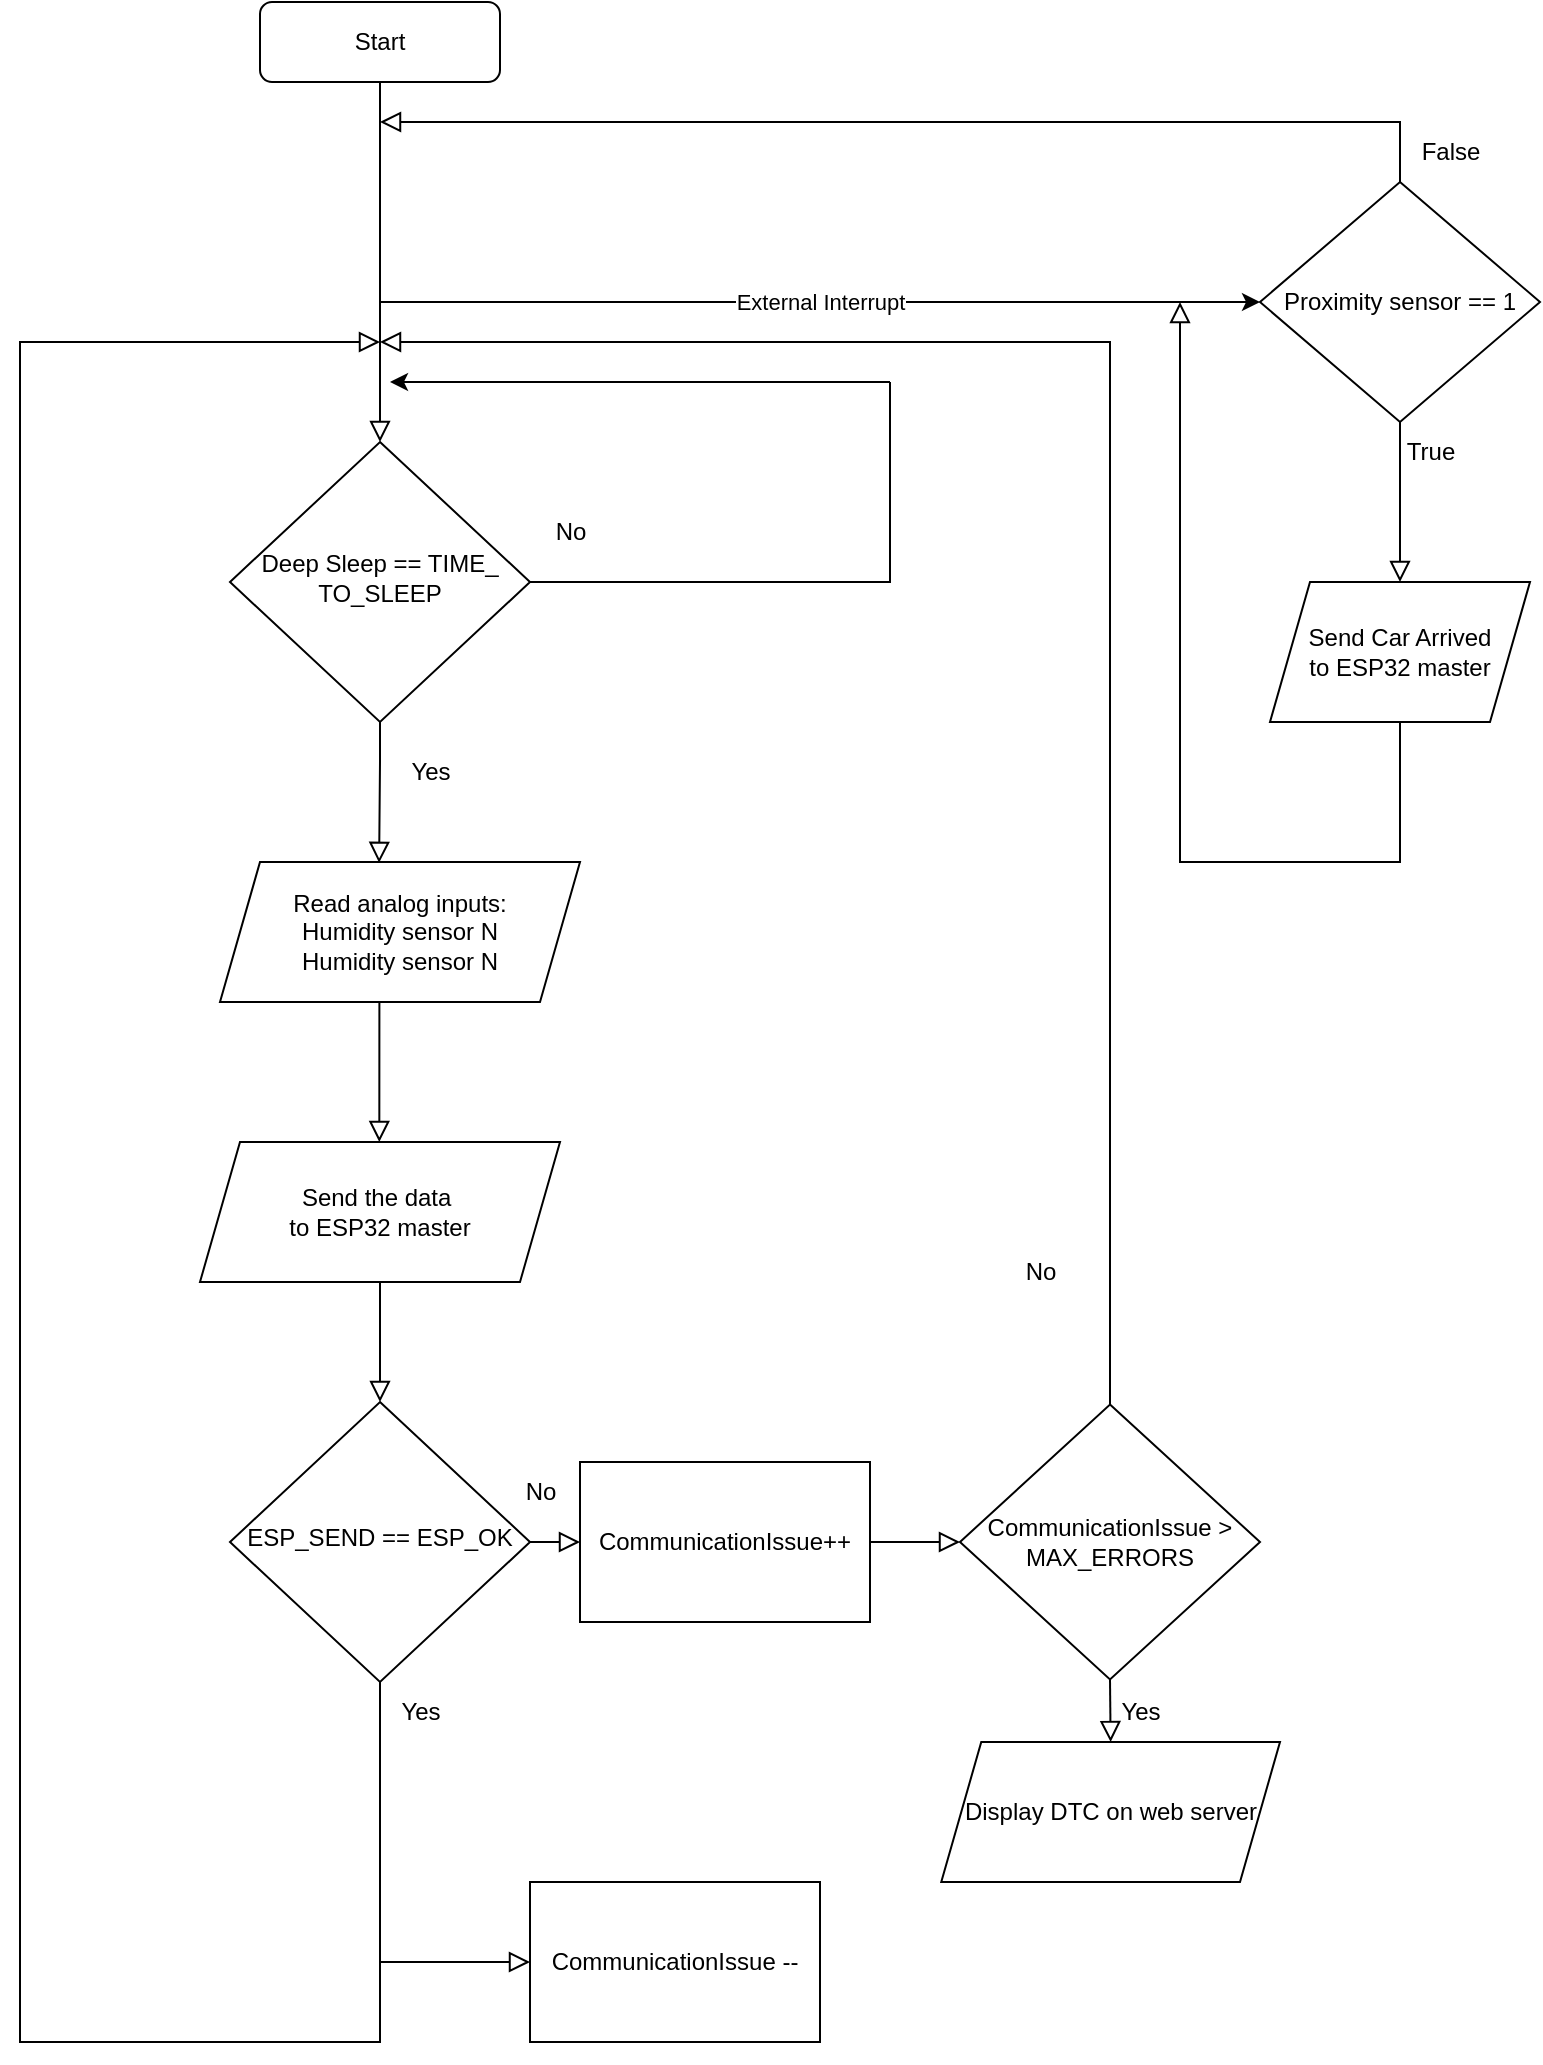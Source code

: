 <mxfile version="24.7.16">
  <diagram id="C5RBs43oDa-KdzZeNtuy" name="Page-1">
    <mxGraphModel dx="1793" dy="965" grid="1" gridSize="10" guides="1" tooltips="1" connect="1" arrows="1" fold="1" page="1" pageScale="1" pageWidth="827" pageHeight="1169" math="0" shadow="0">
      <root>
        <mxCell id="WIyWlLk6GJQsqaUBKTNV-0" />
        <mxCell id="WIyWlLk6GJQsqaUBKTNV-1" parent="WIyWlLk6GJQsqaUBKTNV-0" />
        <mxCell id="WIyWlLk6GJQsqaUBKTNV-2" value="" style="rounded=0;html=1;jettySize=auto;orthogonalLoop=1;fontSize=11;endArrow=block;endFill=0;endSize=8;strokeWidth=1;shadow=0;labelBackgroundColor=none;edgeStyle=orthogonalEdgeStyle;" parent="WIyWlLk6GJQsqaUBKTNV-1" source="WIyWlLk6GJQsqaUBKTNV-3" target="WIyWlLk6GJQsqaUBKTNV-6" edge="1">
          <mxGeometry relative="1" as="geometry">
            <Array as="points">
              <mxPoint x="220" y="260" />
              <mxPoint x="220" y="260" />
            </Array>
          </mxGeometry>
        </mxCell>
        <mxCell id="WIyWlLk6GJQsqaUBKTNV-3" value="Start" style="rounded=1;whiteSpace=wrap;html=1;fontSize=12;glass=0;strokeWidth=1;shadow=0;" parent="WIyWlLk6GJQsqaUBKTNV-1" vertex="1">
          <mxGeometry x="160" y="60" width="120" height="40" as="geometry" />
        </mxCell>
        <mxCell id="WIyWlLk6GJQsqaUBKTNV-6" value="Deep Sleep == TIME_&lt;div&gt;TO_SLEEP&lt;/div&gt;" style="rhombus;whiteSpace=wrap;html=1;shadow=0;fontFamily=Helvetica;fontSize=12;align=center;strokeWidth=1;spacing=6;spacingTop=-4;" parent="WIyWlLk6GJQsqaUBKTNV-1" vertex="1">
          <mxGeometry x="145" y="280" width="150" height="140" as="geometry" />
        </mxCell>
        <mxCell id="GXcp6RzqVgBk8jhXjUhr-2" value="&lt;div&gt;&lt;br&gt;&lt;/div&gt;Read analog inputs:&lt;div&gt;Humidity sensor N&lt;/div&gt;&lt;div&gt;Humidity sensor N&lt;/div&gt;&lt;div&gt;&lt;br&gt;&lt;/div&gt;" style="shape=parallelogram;perimeter=parallelogramPerimeter;whiteSpace=wrap;html=1;fixedSize=1;" vertex="1" parent="WIyWlLk6GJQsqaUBKTNV-1">
          <mxGeometry x="140" y="490" width="180" height="70" as="geometry" />
        </mxCell>
        <mxCell id="GXcp6RzqVgBk8jhXjUhr-5" value="" style="endArrow=none;html=1;rounded=0;exitX=1;exitY=0.5;exitDx=0;exitDy=0;" edge="1" parent="WIyWlLk6GJQsqaUBKTNV-1" source="WIyWlLk6GJQsqaUBKTNV-6">
          <mxGeometry width="50" height="50" relative="1" as="geometry">
            <mxPoint x="475" y="330" as="sourcePoint" />
            <mxPoint x="475" y="250" as="targetPoint" />
            <Array as="points">
              <mxPoint x="475" y="350" />
            </Array>
          </mxGeometry>
        </mxCell>
        <mxCell id="GXcp6RzqVgBk8jhXjUhr-7" value="" style="endArrow=classic;html=1;rounded=0;" edge="1" parent="WIyWlLk6GJQsqaUBKTNV-1">
          <mxGeometry width="50" height="50" relative="1" as="geometry">
            <mxPoint x="475" y="250" as="sourcePoint" />
            <mxPoint x="225" y="250" as="targetPoint" />
          </mxGeometry>
        </mxCell>
        <mxCell id="GXcp6RzqVgBk8jhXjUhr-11" value="Send the data&amp;nbsp;&lt;div&gt;to ESP32 master&lt;/div&gt;" style="shape=parallelogram;perimeter=parallelogramPerimeter;whiteSpace=wrap;html=1;fixedSize=1;" vertex="1" parent="WIyWlLk6GJQsqaUBKTNV-1">
          <mxGeometry x="130" y="630" width="180" height="70" as="geometry" />
        </mxCell>
        <mxCell id="GXcp6RzqVgBk8jhXjUhr-13" value="ESP_SEND == ESP_OK" style="rhombus;whiteSpace=wrap;html=1;shadow=0;fontFamily=Helvetica;fontSize=12;align=center;strokeWidth=1;spacing=6;spacingTop=-4;" vertex="1" parent="WIyWlLk6GJQsqaUBKTNV-1">
          <mxGeometry x="145" y="760" width="150" height="140" as="geometry" />
        </mxCell>
        <mxCell id="GXcp6RzqVgBk8jhXjUhr-24" value="" style="rounded=0;html=1;jettySize=auto;orthogonalLoop=1;fontSize=11;endArrow=block;endFill=0;endSize=8;strokeWidth=1;shadow=0;labelBackgroundColor=none;edgeStyle=orthogonalEdgeStyle;entryX=0.5;entryY=0;entryDx=0;entryDy=0;exitX=0.5;exitY=1;exitDx=0;exitDy=0;" edge="1" parent="WIyWlLk6GJQsqaUBKTNV-1" source="GXcp6RzqVgBk8jhXjUhr-11" target="GXcp6RzqVgBk8jhXjUhr-13">
          <mxGeometry x="-0.716" y="25" relative="1" as="geometry">
            <mxPoint as="offset" />
            <mxPoint x="220" y="702" as="sourcePoint" />
            <mxPoint x="219.92" y="755" as="targetPoint" />
            <Array as="points" />
          </mxGeometry>
        </mxCell>
        <mxCell id="GXcp6RzqVgBk8jhXjUhr-25" value="" style="rounded=0;html=1;jettySize=auto;orthogonalLoop=1;fontSize=11;endArrow=block;endFill=0;endSize=8;strokeWidth=1;shadow=0;labelBackgroundColor=none;edgeStyle=orthogonalEdgeStyle;exitX=0.5;exitY=1;exitDx=0;exitDy=0;entryX=0.5;entryY=0;entryDx=0;entryDy=0;" edge="1" parent="WIyWlLk6GJQsqaUBKTNV-1" source="GXcp6RzqVgBk8jhXjUhr-2">
          <mxGeometry x="-0.716" y="25" relative="1" as="geometry">
            <mxPoint as="offset" />
            <mxPoint x="219.66" y="575" as="sourcePoint" />
            <mxPoint x="219.66" y="630" as="targetPoint" />
            <Array as="points">
              <mxPoint x="220" y="560" />
            </Array>
          </mxGeometry>
        </mxCell>
        <mxCell id="GXcp6RzqVgBk8jhXjUhr-26" value="" style="rounded=0;html=1;jettySize=auto;orthogonalLoop=1;fontSize=11;endArrow=block;endFill=0;endSize=8;strokeWidth=1;shadow=0;labelBackgroundColor=none;edgeStyle=orthogonalEdgeStyle;entryX=0.442;entryY=0.006;entryDx=0;entryDy=0;exitX=0.5;exitY=1;exitDx=0;exitDy=0;entryPerimeter=0;" edge="1" parent="WIyWlLk6GJQsqaUBKTNV-1" source="WIyWlLk6GJQsqaUBKTNV-6" target="GXcp6RzqVgBk8jhXjUhr-2">
          <mxGeometry x="-0.716" y="25" relative="1" as="geometry">
            <mxPoint as="offset" />
            <mxPoint x="219" y="430" as="sourcePoint" />
            <mxPoint x="219.29" y="485" as="targetPoint" />
            <Array as="points">
              <mxPoint x="220" y="440" />
              <mxPoint x="220" y="440" />
            </Array>
          </mxGeometry>
        </mxCell>
        <mxCell id="GXcp6RzqVgBk8jhXjUhr-27" value="Yes" style="text;html=1;align=center;verticalAlign=middle;resizable=0;points=[];autosize=1;strokeColor=none;fillColor=none;" vertex="1" parent="WIyWlLk6GJQsqaUBKTNV-1">
          <mxGeometry x="225" y="430" width="40" height="30" as="geometry" />
        </mxCell>
        <mxCell id="GXcp6RzqVgBk8jhXjUhr-31" value="" style="rounded=0;html=1;jettySize=auto;orthogonalLoop=1;fontSize=11;endArrow=block;endFill=0;endSize=8;strokeWidth=1;shadow=0;labelBackgroundColor=none;edgeStyle=orthogonalEdgeStyle;exitX=0.5;exitY=1;exitDx=0;exitDy=0;" edge="1" parent="WIyWlLk6GJQsqaUBKTNV-1" source="GXcp6RzqVgBk8jhXjUhr-13">
          <mxGeometry x="-0.716" y="25" relative="1" as="geometry">
            <mxPoint as="offset" />
            <mxPoint x="219.58" y="910" as="sourcePoint" />
            <mxPoint x="220" y="230" as="targetPoint" />
            <Array as="points">
              <mxPoint x="220" y="1080" />
              <mxPoint x="40" y="1080" />
            </Array>
          </mxGeometry>
        </mxCell>
        <mxCell id="GXcp6RzqVgBk8jhXjUhr-32" value="No" style="text;html=1;align=center;verticalAlign=middle;resizable=0;points=[];autosize=1;strokeColor=none;fillColor=none;" vertex="1" parent="WIyWlLk6GJQsqaUBKTNV-1">
          <mxGeometry x="280" y="790" width="40" height="30" as="geometry" />
        </mxCell>
        <mxCell id="GXcp6RzqVgBk8jhXjUhr-33" value="" style="rounded=0;html=1;jettySize=auto;orthogonalLoop=1;fontSize=11;endArrow=block;endFill=0;endSize=8;strokeWidth=1;shadow=0;labelBackgroundColor=none;edgeStyle=orthogonalEdgeStyle;exitX=1;exitY=0.5;exitDx=0;exitDy=0;entryX=0;entryY=0.5;entryDx=0;entryDy=0;" edge="1" parent="WIyWlLk6GJQsqaUBKTNV-1" source="GXcp6RzqVgBk8jhXjUhr-13" target="GXcp6RzqVgBk8jhXjUhr-34">
          <mxGeometry x="-0.716" y="25" relative="1" as="geometry">
            <mxPoint as="offset" />
            <mxPoint x="314.96" y="830" as="sourcePoint" />
            <mxPoint x="375" y="830" as="targetPoint" />
            <Array as="points" />
          </mxGeometry>
        </mxCell>
        <mxCell id="GXcp6RzqVgBk8jhXjUhr-34" value="CommunicationIssue++" style="rounded=0;whiteSpace=wrap;html=1;" vertex="1" parent="WIyWlLk6GJQsqaUBKTNV-1">
          <mxGeometry x="320" y="790" width="145" height="80" as="geometry" />
        </mxCell>
        <mxCell id="GXcp6RzqVgBk8jhXjUhr-36" value="" style="rounded=0;html=1;jettySize=auto;orthogonalLoop=1;fontSize=11;endArrow=block;endFill=0;endSize=8;strokeWidth=1;shadow=0;labelBackgroundColor=none;edgeStyle=orthogonalEdgeStyle;exitX=1;exitY=0.5;exitDx=0;exitDy=0;entryX=0;entryY=0.5;entryDx=0;entryDy=0;" edge="1" parent="WIyWlLk6GJQsqaUBKTNV-1" source="GXcp6RzqVgBk8jhXjUhr-34" target="GXcp6RzqVgBk8jhXjUhr-37">
          <mxGeometry x="-0.716" y="25" relative="1" as="geometry">
            <mxPoint as="offset" />
            <mxPoint x="555" y="829.58" as="sourcePoint" />
            <mxPoint x="615" y="830" as="targetPoint" />
            <Array as="points" />
          </mxGeometry>
        </mxCell>
        <mxCell id="GXcp6RzqVgBk8jhXjUhr-37" value="CommunicationIssue &amp;gt; MAX_ERRORS" style="rhombus;whiteSpace=wrap;html=1;" vertex="1" parent="WIyWlLk6GJQsqaUBKTNV-1">
          <mxGeometry x="510" y="761.25" width="150" height="137.5" as="geometry" />
        </mxCell>
        <mxCell id="GXcp6RzqVgBk8jhXjUhr-40" value="" style="rounded=0;html=1;jettySize=auto;orthogonalLoop=1;fontSize=11;endArrow=block;endFill=0;endSize=8;strokeWidth=1;shadow=0;labelBackgroundColor=none;edgeStyle=orthogonalEdgeStyle;exitX=0.5;exitY=1;exitDx=0;exitDy=0;entryX=0.5;entryY=0;entryDx=0;entryDy=0;" edge="1" parent="WIyWlLk6GJQsqaUBKTNV-1" source="GXcp6RzqVgBk8jhXjUhr-37" target="GXcp6RzqVgBk8jhXjUhr-44">
          <mxGeometry x="-0.716" y="25" relative="1" as="geometry">
            <mxPoint as="offset" />
            <mxPoint x="649.52" y="910" as="sourcePoint" />
            <mxPoint x="650" y="950" as="targetPoint" />
            <Array as="points" />
          </mxGeometry>
        </mxCell>
        <mxCell id="GXcp6RzqVgBk8jhXjUhr-44" value="Display DTC on web server" style="shape=parallelogram;perimeter=parallelogramPerimeter;whiteSpace=wrap;html=1;fixedSize=1;" vertex="1" parent="WIyWlLk6GJQsqaUBKTNV-1">
          <mxGeometry x="500.63" y="930" width="169.37" height="70" as="geometry" />
        </mxCell>
        <mxCell id="GXcp6RzqVgBk8jhXjUhr-45" value="Yes" style="text;html=1;align=center;verticalAlign=middle;resizable=0;points=[];autosize=1;strokeColor=none;fillColor=none;" vertex="1" parent="WIyWlLk6GJQsqaUBKTNV-1">
          <mxGeometry x="220" y="900" width="40" height="30" as="geometry" />
        </mxCell>
        <mxCell id="GXcp6RzqVgBk8jhXjUhr-46" value="" style="rounded=0;html=1;jettySize=auto;orthogonalLoop=1;fontSize=11;endArrow=block;endFill=0;endSize=8;strokeWidth=1;shadow=0;labelBackgroundColor=none;edgeStyle=orthogonalEdgeStyle;exitX=1;exitY=0.5;exitDx=0;exitDy=0;entryX=0;entryY=0.5;entryDx=0;entryDy=0;" edge="1" parent="WIyWlLk6GJQsqaUBKTNV-1" target="GXcp6RzqVgBk8jhXjUhr-47">
          <mxGeometry x="-0.716" y="25" relative="1" as="geometry">
            <mxPoint as="offset" />
            <mxPoint x="220" y="950" as="sourcePoint" />
            <mxPoint x="300" y="950" as="targetPoint" />
            <Array as="points">
              <mxPoint x="220" y="1040" />
            </Array>
          </mxGeometry>
        </mxCell>
        <mxCell id="GXcp6RzqVgBk8jhXjUhr-47" value="CommunicationIssue --" style="rounded=0;whiteSpace=wrap;html=1;" vertex="1" parent="WIyWlLk6GJQsqaUBKTNV-1">
          <mxGeometry x="295" y="1000" width="145" height="80" as="geometry" />
        </mxCell>
        <mxCell id="GXcp6RzqVgBk8jhXjUhr-48" value="No" style="text;html=1;align=center;verticalAlign=middle;resizable=0;points=[];autosize=1;strokeColor=none;fillColor=none;" vertex="1" parent="WIyWlLk6GJQsqaUBKTNV-1">
          <mxGeometry x="295" y="310" width="40" height="30" as="geometry" />
        </mxCell>
        <mxCell id="GXcp6RzqVgBk8jhXjUhr-49" value="Yes" style="text;html=1;align=center;verticalAlign=middle;resizable=0;points=[];autosize=1;strokeColor=none;fillColor=none;" vertex="1" parent="WIyWlLk6GJQsqaUBKTNV-1">
          <mxGeometry x="580" y="900" width="40" height="30" as="geometry" />
        </mxCell>
        <mxCell id="GXcp6RzqVgBk8jhXjUhr-50" value="No" style="text;html=1;align=center;verticalAlign=middle;resizable=0;points=[];autosize=1;strokeColor=none;fillColor=none;" vertex="1" parent="WIyWlLk6GJQsqaUBKTNV-1">
          <mxGeometry x="530" y="680" width="40" height="30" as="geometry" />
        </mxCell>
        <mxCell id="GXcp6RzqVgBk8jhXjUhr-51" value="" style="rounded=0;html=1;jettySize=auto;orthogonalLoop=1;fontSize=11;endArrow=block;endFill=0;endSize=8;strokeWidth=1;shadow=0;labelBackgroundColor=none;edgeStyle=orthogonalEdgeStyle;exitX=0.5;exitY=0;exitDx=0;exitDy=0;" edge="1" parent="WIyWlLk6GJQsqaUBKTNV-1" source="GXcp6RzqVgBk8jhXjUhr-37">
          <mxGeometry x="-0.716" y="25" relative="1" as="geometry">
            <mxPoint as="offset" />
            <mxPoint x="650" y="740" as="sourcePoint" />
            <mxPoint x="220" y="230" as="targetPoint" />
            <Array as="points">
              <mxPoint x="585" y="230" />
            </Array>
          </mxGeometry>
        </mxCell>
        <mxCell id="GXcp6RzqVgBk8jhXjUhr-57" value="" style="endArrow=classic;html=1;rounded=0;entryX=0;entryY=0.5;entryDx=0;entryDy=0;entryPerimeter=0;" edge="1" parent="WIyWlLk6GJQsqaUBKTNV-1" target="GXcp6RzqVgBk8jhXjUhr-60">
          <mxGeometry relative="1" as="geometry">
            <mxPoint x="220" y="210" as="sourcePoint" />
            <mxPoint x="610" y="210" as="targetPoint" />
          </mxGeometry>
        </mxCell>
        <mxCell id="GXcp6RzqVgBk8jhXjUhr-58" value="External Interrupt" style="edgeLabel;resizable=0;html=1;;align=center;verticalAlign=middle;" connectable="0" vertex="1" parent="GXcp6RzqVgBk8jhXjUhr-57">
          <mxGeometry relative="1" as="geometry" />
        </mxCell>
        <mxCell id="GXcp6RzqVgBk8jhXjUhr-60" value="Proximity sensor == 1" style="rhombus;whiteSpace=wrap;html=1;" vertex="1" parent="WIyWlLk6GJQsqaUBKTNV-1">
          <mxGeometry x="660" y="150" width="140" height="120" as="geometry" />
        </mxCell>
        <mxCell id="GXcp6RzqVgBk8jhXjUhr-62" value="" style="rounded=0;html=1;jettySize=auto;orthogonalLoop=1;fontSize=11;endArrow=block;endFill=0;endSize=8;strokeWidth=1;shadow=0;labelBackgroundColor=none;edgeStyle=orthogonalEdgeStyle;exitX=0.5;exitY=0;exitDx=0;exitDy=0;" edge="1" parent="WIyWlLk6GJQsqaUBKTNV-1" source="GXcp6RzqVgBk8jhXjUhr-60">
          <mxGeometry x="-0.716" y="25" relative="1" as="geometry">
            <mxPoint as="offset" />
            <mxPoint x="510.97" y="120.04" as="sourcePoint" />
            <mxPoint x="220" y="120" as="targetPoint" />
            <Array as="points">
              <mxPoint x="680" y="120" />
              <mxPoint x="501" y="120" />
            </Array>
          </mxGeometry>
        </mxCell>
        <mxCell id="GXcp6RzqVgBk8jhXjUhr-63" value="False" style="text;html=1;align=center;verticalAlign=middle;resizable=0;points=[];autosize=1;strokeColor=none;fillColor=none;" vertex="1" parent="WIyWlLk6GJQsqaUBKTNV-1">
          <mxGeometry x="730" y="120" width="50" height="30" as="geometry" />
        </mxCell>
        <mxCell id="GXcp6RzqVgBk8jhXjUhr-64" value="True" style="text;html=1;align=center;verticalAlign=middle;resizable=0;points=[];autosize=1;strokeColor=none;fillColor=none;" vertex="1" parent="WIyWlLk6GJQsqaUBKTNV-1">
          <mxGeometry x="720" y="270" width="50" height="30" as="geometry" />
        </mxCell>
        <mxCell id="GXcp6RzqVgBk8jhXjUhr-65" value="Send Car Arrived&lt;div&gt;to ESP32 master&lt;/div&gt;" style="shape=parallelogram;perimeter=parallelogramPerimeter;whiteSpace=wrap;html=1;fixedSize=1;" vertex="1" parent="WIyWlLk6GJQsqaUBKTNV-1">
          <mxGeometry x="665" y="350" width="130" height="70" as="geometry" />
        </mxCell>
        <mxCell id="GXcp6RzqVgBk8jhXjUhr-66" value="" style="rounded=0;html=1;jettySize=auto;orthogonalLoop=1;fontSize=11;endArrow=block;endFill=0;endSize=8;strokeWidth=1;shadow=0;labelBackgroundColor=none;edgeStyle=orthogonalEdgeStyle;exitX=0.5;exitY=1;exitDx=0;exitDy=0;entryX=0.5;entryY=0;entryDx=0;entryDy=0;" edge="1" parent="WIyWlLk6GJQsqaUBKTNV-1" source="GXcp6RzqVgBk8jhXjUhr-60" target="GXcp6RzqVgBk8jhXjUhr-65">
          <mxGeometry x="-0.716" y="25" relative="1" as="geometry">
            <mxPoint as="offset" />
            <mxPoint x="729.58" y="280" as="sourcePoint" />
            <mxPoint x="730" y="340" as="targetPoint" />
            <Array as="points" />
          </mxGeometry>
        </mxCell>
        <mxCell id="GXcp6RzqVgBk8jhXjUhr-67" value="" style="rounded=0;html=1;jettySize=auto;orthogonalLoop=1;fontSize=11;endArrow=block;endFill=0;endSize=8;strokeWidth=1;shadow=0;labelBackgroundColor=none;edgeStyle=orthogonalEdgeStyle;exitX=0.5;exitY=1;exitDx=0;exitDy=0;" edge="1" parent="WIyWlLk6GJQsqaUBKTNV-1" source="GXcp6RzqVgBk8jhXjUhr-65">
          <mxGeometry x="-0.716" y="25" relative="1" as="geometry">
            <mxPoint as="offset" />
            <mxPoint x="729.29" y="440" as="sourcePoint" />
            <mxPoint x="620" y="210" as="targetPoint" />
            <Array as="points">
              <mxPoint x="730" y="490" />
              <mxPoint x="620" y="490" />
            </Array>
          </mxGeometry>
        </mxCell>
      </root>
    </mxGraphModel>
  </diagram>
</mxfile>
